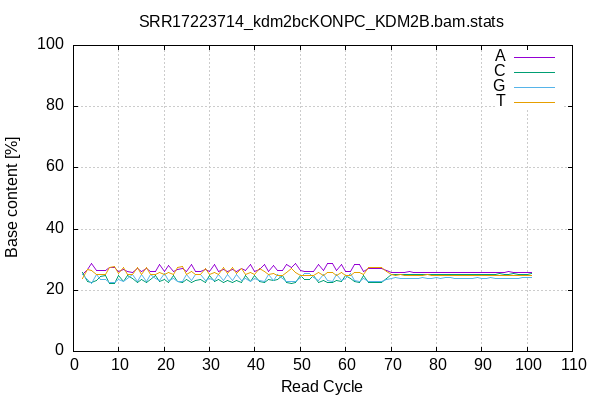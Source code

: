 
            set terminal png size 600,400 truecolor
            set output "SRR17223714_kdm2bcKONPC_KDM2B_stats/acgt-cycles.png"
            set grid xtics ytics y2tics back lc rgb "#cccccc"
            set style line 1 linecolor rgb "green"
            set style line 2 linecolor rgb "red"
            set style line 3 linecolor rgb "black"
            set style line 4 linecolor rgb "blue"
            set style increment user
            set ylabel "Base content [%]"
            set xlabel "Read Cycle"
            set yrange [0:100]
            set title "SRR17223714_kdm2bcKONPC_KDM2B.bam.stats" noenhanced
            plot '-' w l ti 'A', '-' w l ti 'C', '-' w l ti 'G', '-' w l ti 'T'
        2	25.24
3	26.83
4	28.89
5	26.32
6	26.54
7	26.40
8	27.47
9	27.39
10	26.30
11	26.90
12	26.13
13	25.96
14	27.02
15	26.25
16	27.06
17	26.08
18	26.15
19	28.29
20	26.13
21	28.24
22	26.11
23	26.83
24	27.03
25	26.11
26	28.43
27	26.29
28	26.10
29	26.94
30	26.24
31	28.27
32	26.20
33	26.91
34	26.15
35	26.93
36	26.28
37	27.06
38	26.36
39	28.47
40	26.29
41	26.96
42	28.43
43	26.30
44	28.07
45	26.35
46	26.39
47	28.58
48	27.46
49	28.60
50	26.38
51	26.15
52	26.15
53	26.27
54	28.59
55	26.48
56	28.60
57	28.73
58	26.45
59	28.36
60	26.25
61	26.03
62	28.28
63	28.49
64	26.29
65	27.02
66	27.13
67	27.08
68	27.02
69	26.56
70	25.88
71	25.81
72	25.84
73	25.89
74	25.99
75	25.95
76	25.94
77	25.85
78	25.86
79	25.79
80	25.84
81	25.83
82	25.85
83	25.80
84	25.87
85	25.88
86	25.91
87	25.94
88	25.93
89	25.87
90	25.94
91	25.88
92	25.85
93	25.92
94	25.92
95	25.97
96	26.03
97	25.97
98	25.98
99	25.95
100	25.89
101	25.89
end
2	25.90
3	22.93
4	22.43
5	23.35
6	24.61
7	24.98
8	22.28
9	22.36
10	24.78
11	22.75
12	24.85
13	23.73
14	22.60
15	23.41
16	22.53
17	23.46
18	24.77
19	22.72
20	23.41
21	22.68
22	24.89
23	22.80
24	22.49
25	23.42
26	22.49
27	23.32
28	23.44
29	22.67
30	24.77
31	22.75
32	23.41
33	22.59
34	23.33
35	22.58
36	23.25
37	22.61
38	24.78
39	22.73
40	24.76
41	22.75
42	22.57
43	23.51
44	23.05
45	23.56
46	24.81
47	22.64
48	22.37
49	22.52
50	24.77
51	23.58
52	23.53
53	24.84
54	22.61
55	23.34
56	22.49
57	22.51
58	23.36
59	22.74
60	24.87
61	23.72
62	22.73
63	22.63
64	24.80
65	22.71
66	22.50
67	22.55
68	22.58
69	23.96
70	25.13
71	25.20
72	25.20
73	25.26
74	25.17
75	25.20
76	25.13
77	25.18
78	25.15
79	25.26
80	25.22
81	25.26
82	25.24
83	25.25
84	25.20
85	25.23
86	25.23
87	25.20
88	25.23
89	25.25
90	25.24
91	25.29
92	25.32
93	25.29
94	25.34
95	25.30
96	25.27
97	25.33
98	25.29
99	25.24
100	25.30
101	25.37
end
2	25.11
3	23.47
4	22.19
5	25.19
6	23.59
7	23.54
8	22.67
9	22.48
10	23.45
11	22.96
12	23.73
13	25.24
14	22.92
15	25.10
16	22.94
17	25.30
18	23.95
19	23.04
20	25.33
21	23.12
22	23.78
23	23.01
24	22.84
25	25.19
26	23.04
27	25.18
28	25.25
29	23.13
30	23.75
31	23.10
32	25.25
33	23.15
34	25.15
35	23.16
36	25.12
37	23.07
38	23.72
39	22.94
40	23.78
41	23.06
42	22.96
43	25.18
44	23.34
45	25.20
46	23.89
47	23.02
48	22.92
49	22.95
50	24.04
51	25.47
52	25.54
53	24.12
54	23.07
55	25.25
56	23.11
57	23.00
58	25.19
59	23.21
60	24.01
61	25.41
62	23.26
63	22.97
64	23.79
65	22.96
66	22.85
67	22.88
68	22.96
69	23.46
70	23.97
71	24.03
72	23.97
73	23.95
74	23.98
75	23.92
76	23.98
77	24.03
78	23.99
79	23.99
80	24.03
81	24.01
82	24.02
83	24.06
84	23.97
85	23.99
86	23.98
87	23.94
88	23.92
89	24.04
90	23.97
91	23.99
92	24.04
93	23.95
94	23.94
95	23.97
96	23.93
97	23.97
98	24.01
99	24.03
100	24.04
101	24.05
end
2	23.76
3	26.76
4	26.49
5	25.13
6	25.26
7	25.09
8	27.58
9	27.77
10	25.48
11	27.39
12	25.28
13	25.07
14	27.46
15	25.23
16	27.46
17	25.16
18	25.12
19	25.95
20	25.14
21	25.96
22	25.21
23	27.35
24	27.64
25	25.29
26	26.04
27	25.21
28	25.21
29	27.26
30	25.24
31	25.87
32	25.14
33	27.35
34	25.37
35	27.33
36	25.35
37	27.26
38	25.13
39	25.86
40	25.17
41	27.22
42	26.04
43	25.02
44	25.54
45	24.89
46	24.90
47	25.76
48	27.25
49	25.93
50	24.81
51	24.81
52	24.78
53	24.77
54	25.74
55	24.93
56	25.80
57	25.76
58	24.99
59	25.69
60	24.87
61	24.84
62	25.72
63	25.91
64	25.12
65	27.30
66	27.52
67	27.49
68	27.43
69	26.02
70	25.01
71	24.96
72	25.00
73	24.90
74	24.86
75	24.93
76	24.94
77	24.94
78	25.00
79	24.96
80	24.92
81	24.90
82	24.90
83	24.89
84	24.96
85	24.89
86	24.88
87	24.92
88	24.92
89	24.84
90	24.85
91	24.84
92	24.79
93	24.84
94	24.80
95	24.76
96	24.77
97	24.73
98	24.73
99	24.78
100	24.77
101	24.68
end
